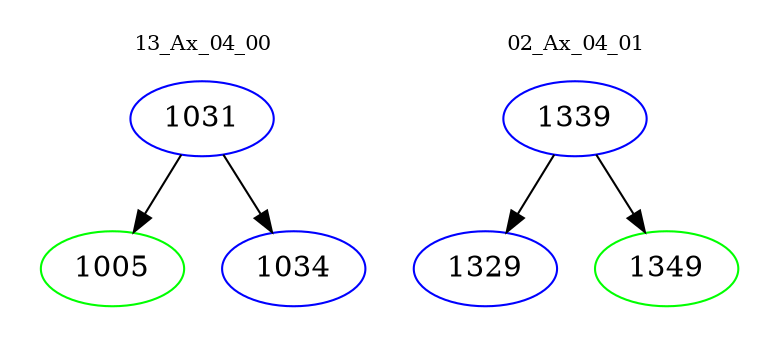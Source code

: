 digraph{
subgraph cluster_0 {
color = white
label = "13_Ax_04_00";
fontsize=10;
T0_1031 [label="1031", color="blue"]
T0_1031 -> T0_1005 [color="black"]
T0_1005 [label="1005", color="green"]
T0_1031 -> T0_1034 [color="black"]
T0_1034 [label="1034", color="blue"]
}
subgraph cluster_1 {
color = white
label = "02_Ax_04_01";
fontsize=10;
T1_1339 [label="1339", color="blue"]
T1_1339 -> T1_1329 [color="black"]
T1_1329 [label="1329", color="blue"]
T1_1339 -> T1_1349 [color="black"]
T1_1349 [label="1349", color="green"]
}
}
